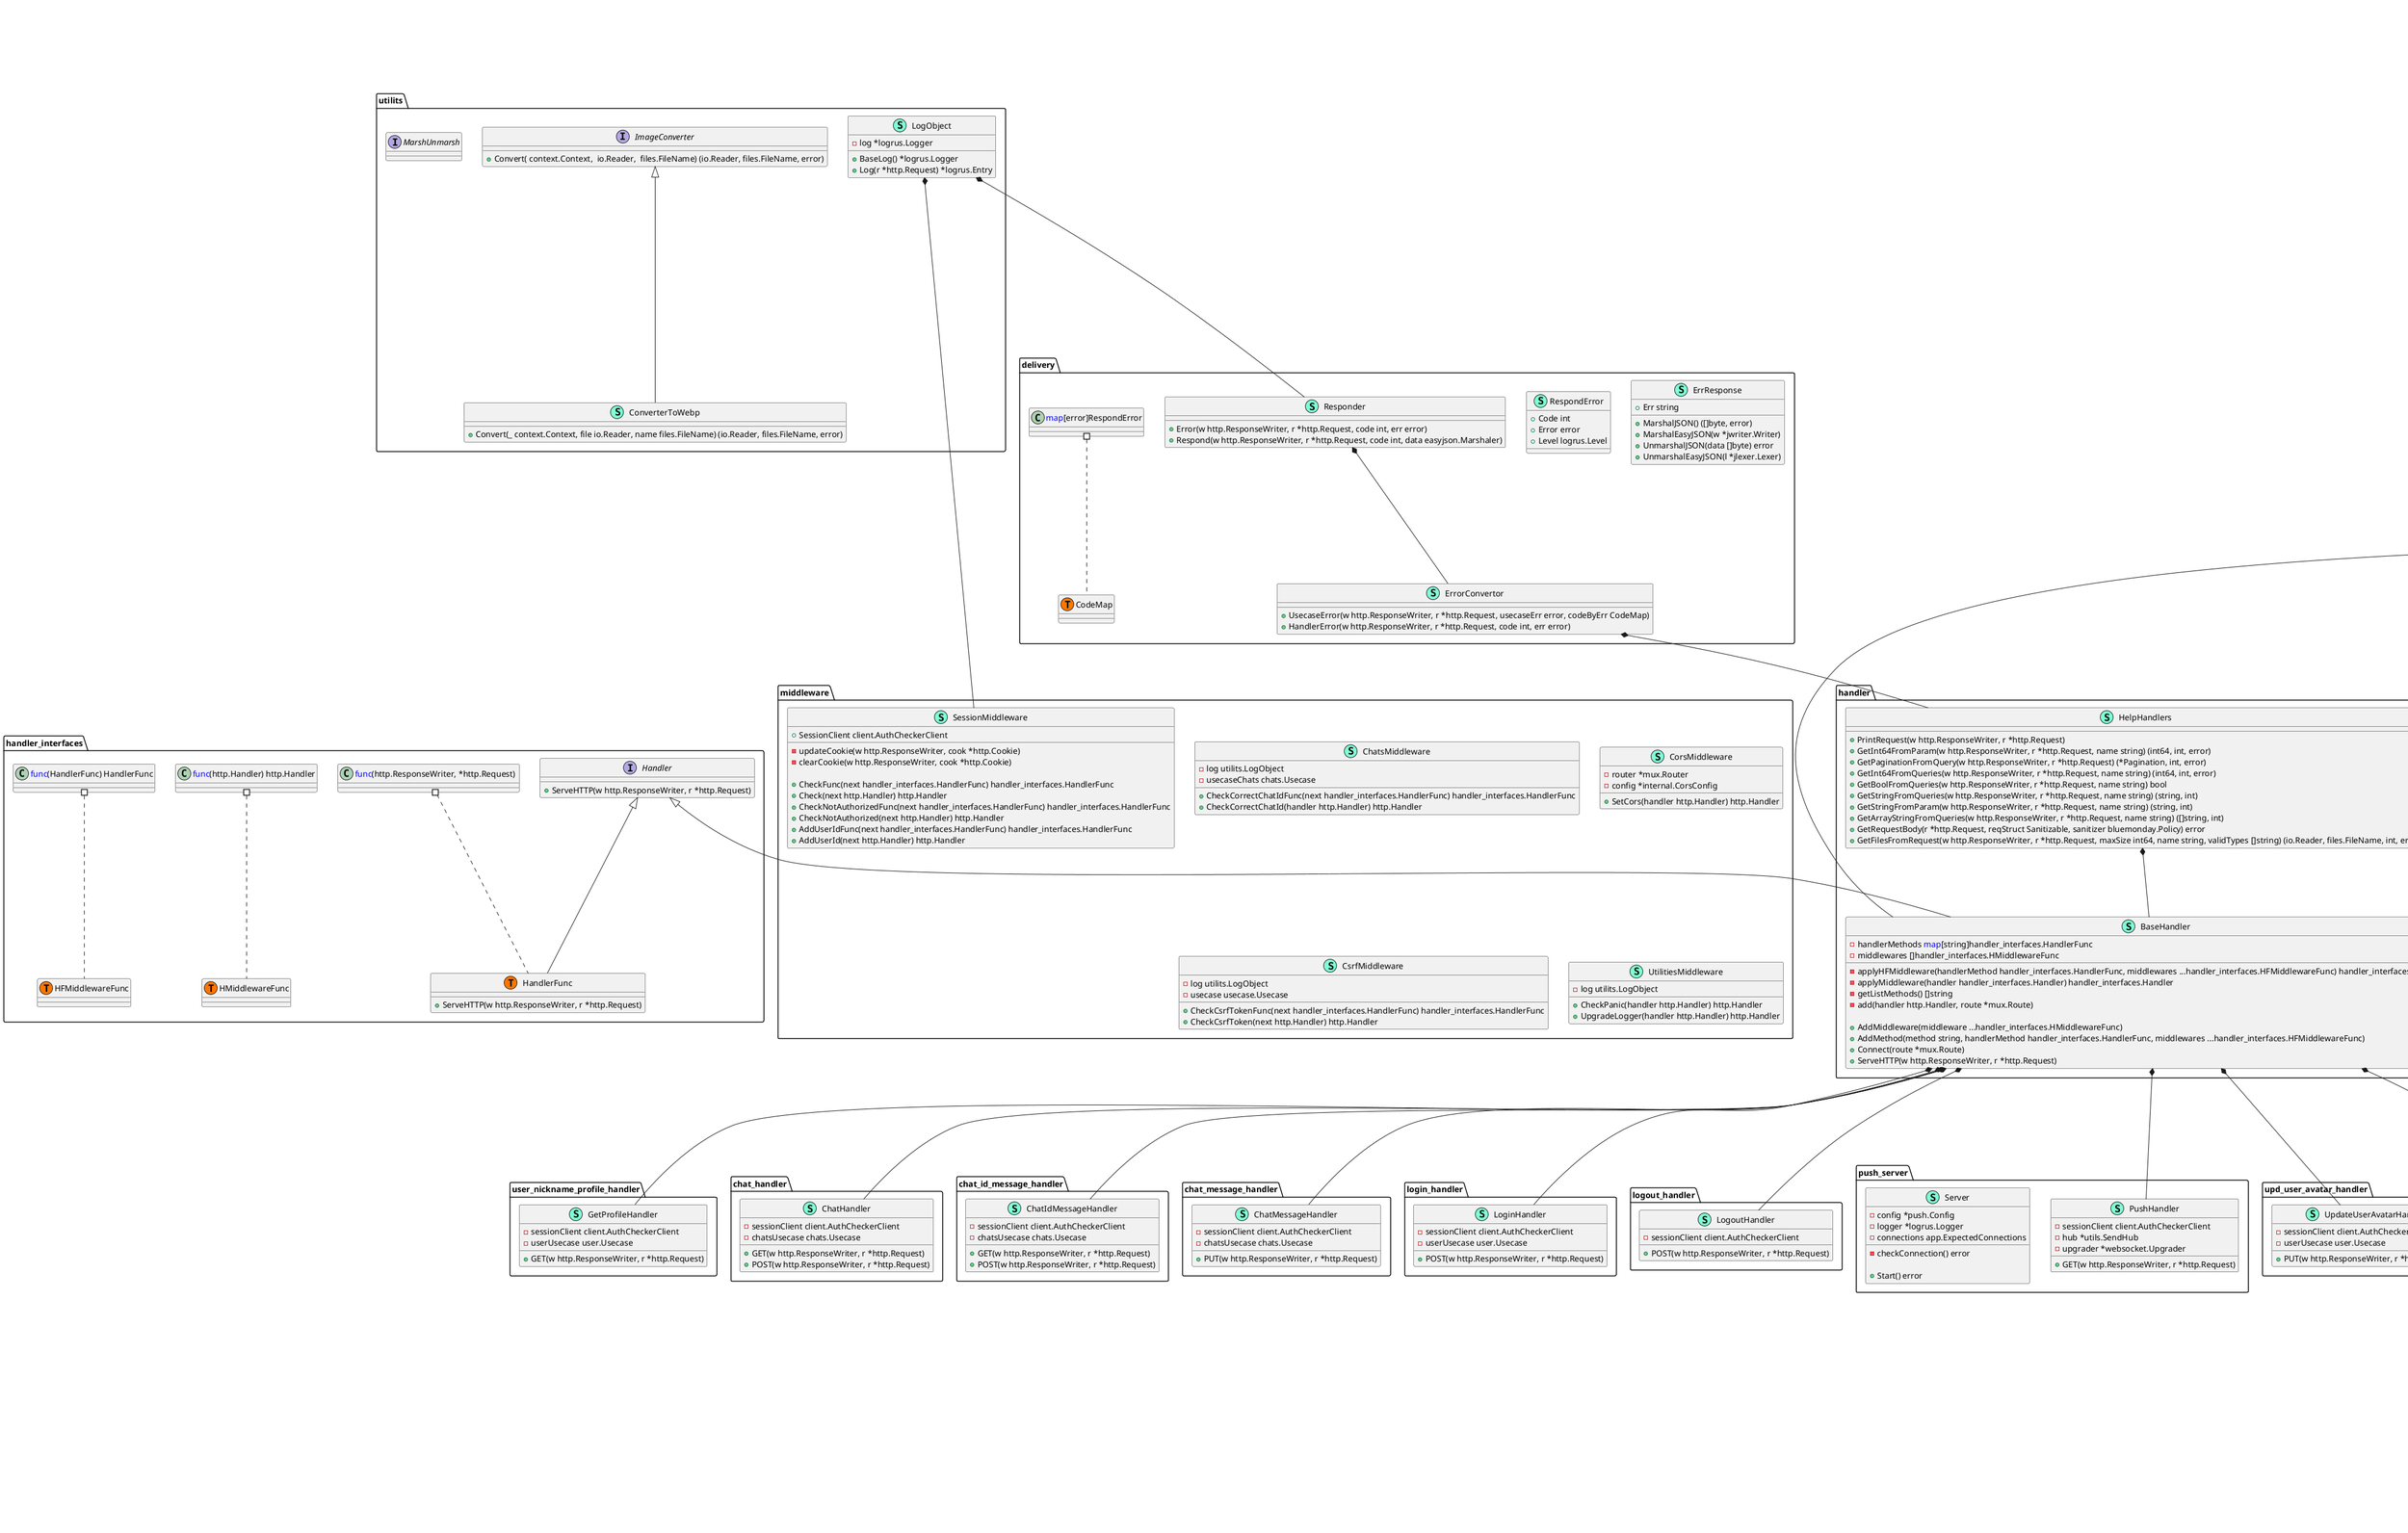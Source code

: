 @startuml
namespace app {
    class Config << (S,Aquamarine) >> {
        + MediaDir string
        + Microservices Microservice
        + ServerRepository RepositoryConnections
        + LocalRepository RepositoryConnections
        + Cors internal.CorsConfig
        + PaymentsInfo Payments

    }
    class ExpectedConnections << (S,Aquamarine) >> {
        + SessionGrpcConnection *grpc.ClientConn
        + FilesGrpcConnection *grpc.ClientConn
        + AccessRedisPool *redis.Pool
        + SqlConnection *sqlx.DB
        + PathFiles string
        + RabbitSession *rabbit.Session

    }
    class GeneralError << (S,Aquamarine) >> {
        + Err error
        + ExternalErr error

        + Error() string

    }
    interface Handler  {
        + ServeHTTP(w http.ResponseWriter, r *http.Request) 
        + Connect(router *mux.Route) 

    }
    class Microservice << (S,Aquamarine) >> {
        + SessionServerUrl string
        + FilesUrl string

    }
    class Payments << (S,Aquamarine) >> {
        + AccountNumber string

    }
    class RepositoryConnections << (S,Aquamarine) >> {
        + DataBaseUrl string
        + SessionRedisUrl string
        + AccessRedisUrl string
        + RabbitUrl string

    }
}
"internal.Config" *-- "app.Config"


namespace auth {
    interface AuthCheckerClient  {
        + Check(ctx context.Context, in *SessionID, opts ...grpc.CallOption) (*Result, error)
        + Create(ctx context.Context, in *UserID, opts ...grpc.CallOption) (*Result, error)
        + Delete(ctx context.Context, in *SessionID, opts ...grpc.CallOption) (*Nothing, error)

    }
    interface AuthCheckerServer  {
        + Check( context.Context,  *SessionID) (*Result, error)
        + Create( context.Context,  *UserID) (*Result, error)
        + Delete( context.Context,  *SessionID) (*Nothing, error)

    }
    class Nothing << (S,Aquamarine) >> {
        - state protoimpl.MessageState
        - sizeCache protoimpl.SizeCache
        - unknownFields protoimpl.UnknownFields

        + Dummy bool

        + Reset() 
        + String() string
        + ProtoMessage() 
        + ProtoReflect() protoreflect.Message
        + Descriptor() ([]byte, []int)
        + GetDummy() bool

    }
    class Result << (S,Aquamarine) >> {
        - state protoimpl.MessageState
        - sizeCache protoimpl.SizeCache
        - unknownFields protoimpl.UnknownFields

        + UserID string
        + SessionID string

        + Reset() 
        + String() string
        + ProtoMessage() 
        + ProtoReflect() protoreflect.Message
        + Descriptor() ([]byte, []int)
        + GetUserID() string
        + GetSessionID() string

    }
    class SessionID << (S,Aquamarine) >> {
        - state protoimpl.MessageState
        - sizeCache protoimpl.SizeCache
        - unknownFields protoimpl.UnknownFields

        + ID string

        + Reset() 
        + String() string
        + ProtoMessage() 
        + ProtoReflect() protoreflect.Message
        + Descriptor() ([]byte, []int)
        + GetID() string

    }
    class UnimplementedAuthCheckerServer << (S,Aquamarine) >> {
        + Check( context.Context,  *SessionID) (*Result, error)
        + Create( context.Context,  *UserID) (*Result, error)
        + Delete( context.Context,  *SessionID) (*Nothing, error)

    }
    class UserID << (S,Aquamarine) >> {
        - state protoimpl.MessageState
        - sizeCache protoimpl.SizeCache
        - unknownFields protoimpl.UnknownFields

        + ID string

        + Reset() 
        + String() string
        + ProtoMessage() 
        + ProtoReflect() protoreflect.Message
        + Descriptor() ([]byte, []int)
        + GetID() string

    }
    class authCheckerClient << (S,Aquamarine) >> {
        - cc grpc.ClientConnInterface

        + Check(ctx context.Context, in *SessionID, opts ...grpc.CallOption) (*Result, error)
        + Create(ctx context.Context, in *UserID, opts ...grpc.CallOption) (*Result, error)
        + Delete(ctx context.Context, in *SessionID, opts ...grpc.CallOption) (*Nothing, error)

    }
}

"auth.AuthCheckerServer" <|-- "auth.UnimplementedAuthCheckerServer"
"auth.AuthCheckerClient" <|-- "auth.authCheckerClient"

namespace chat_handler {
    class ChatHandler << (S,Aquamarine) >> {
        - sessionClient client.AuthCheckerClient
        - chatsUsecase chats.Usecase

        + GET(w http.ResponseWriter, r *http.Request) 
        + POST(w http.ResponseWriter, r *http.Request) 

    }
}
"handler.BaseHandler" *-- "chat_handler.ChatHandler"


namespace chat_id_message_handler {
    class ChatIdMessageHandler << (S,Aquamarine) >> {
        - sessionClient client.AuthCheckerClient
        - chatsUsecase chats.Usecase

        + GET(w http.ResponseWriter, r *http.Request) 
        + POST(w http.ResponseWriter, r *http.Request) 

    }
}
"handler.BaseHandler" *-- "chat_id_message_handler.ChatIdMessageHandler"


namespace chat_message_handler {
    class ChatMessageHandler << (S,Aquamarine) >> {
        - sessionClient client.AuthCheckerClient
        - chatsUsecase chats.Usecase

        + PUT(w http.ResponseWriter, r *http.Request) 

    }
}
"handler.BaseHandler" *-- "chat_message_handler.ChatMessageHandler"


namespace chats {
    class ChatsUsecase << (S,Aquamarine) >> {
        - repository chat.Repository
        - filesRepository files.Repository
        - imageConvector utilits.ImageConverter
        - pusher client.Pusher

        + Create(user string, with string) (*models.Chat, error)
        + CheckAllow(user string, chatId int64) error
        + GetChats(userId string) ([]models.Chat, error)
        + GetMessages(chatId int64, pag *models.Pagination) ([]models.Message, error)
        + MarkMessages(chatId int64, messageIds []int64) error
        + CreateMessage(text string, chatId int64, data io.Reader, name files.FileName, user string) (*models.Message, error)

    }
    interface Usecase  {
        + Create(user string, with string) (*models.Chat, error)
        + CheckAllow(user string, chatId int64) error
        + GetChats(userId string) ([]models.Chat, error)
        + GetMessages(chatId int64, pag *models.Pagination) ([]models.Message, error)
        + MarkMessages(chatId int64, messageIds []int64) error
        + CreateMessage(text string, chatId int64, data io.Reader, name files.FileName, user string) (*models.Message, error)

    }
}

"chats.Usecase" <|-- "chats.ChatsUsecase"

namespace client {
    interface AuthCheckerClient  {
        + Check(ctx context.Context, sessionID string) (models.Result, error)
        + Create(ctx context.Context, userID string) (models.Result, error)
        + Delete(ctx context.Context, sessionID string) error

    }
    class SessionClient << (S,Aquamarine) >> {
        - sessionClient protobuf.AuthCheckerClient

        + Check(ctx context.Context, sessionID string) (models.Result, error)
        + Create(ctx context.Context, userID string) (models.Result, error)
        + Delete(ctx context.Context, sessionID string) error

    }
}

"client.AuthCheckerClient" <|-- "client.SessionClient"

namespace csrf_models {
    class TokenSources << (S,Aquamarine) >> {
        + UserId int64
        + SessionId string
        + ExpiredTime time.Time

    }
    class csrf_models.Token << (T, #FF7700) >>  {
    }
}


namespace delivery {
    class ErrResponse << (S,Aquamarine) >> {
        + Err string

        + MarshalJSON() ([]byte, error)
        + MarshalEasyJSON(w *jwriter.Writer) 
        + UnmarshalJSON(data []byte) error
        + UnmarshalEasyJSON(l *jlexer.Lexer) 

    }
    class ErrorConvertor << (S,Aquamarine) >> {
        + UsecaseError(w http.ResponseWriter, r *http.Request, usecaseErr error, codeByErr CodeMap) 
        + HandlerError(w http.ResponseWriter, r *http.Request, code int, err error) 

    }
    class RespondError << (S,Aquamarine) >> {
        + Code int
        + Error error
        + Level logrus.Level

    }
    class Responder << (S,Aquamarine) >> {
        + Error(w http.ResponseWriter, r *http.Request, code int, err error) 
        + Respond(w http.ResponseWriter, r *http.Request, code int, data easyjson.Marshaler) 

    }
    class delivery.CodeMap << (T, #FF7700) >>  {
    }
}
"delivery.Responder" *-- "delivery.ErrorConvertor"
"utilits.LogObject" *-- "delivery.Responder"


namespace handler {
    class BaseHandler << (S,Aquamarine) >> {
        - handlerMethods <font color=blue>map</font>[string]handler_interfaces.HandlerFunc
        - middlewares []handler_interfaces.HMiddlewareFunc

        - applyHFMiddleware(handlerMethod handler_interfaces.HandlerFunc, middlewares ...handler_interfaces.HFMiddlewareFunc) handler_interfaces.HandlerFunc
        - applyMiddleware(handler handler_interfaces.Handler) handler_interfaces.Handler
        - getListMethods() []string
        - add(handler http.Handler, route *mux.Route) 

        + AddMiddleware(middleware ...handler_interfaces.HMiddlewareFunc) 
        + AddMethod(method string, handlerMethod handler_interfaces.HandlerFunc, middlewares ...handler_interfaces.HFMiddlewareFunc) 
        + Connect(route *mux.Route) 
        + ServeHTTP(w http.ResponseWriter, r *http.Request) 

    }
    class HelpHandlers << (S,Aquamarine) >> {
        + PrintRequest(w http.ResponseWriter, r *http.Request) 
        + GetInt64FromParam(w http.ResponseWriter, r *http.Request, name string) (int64, int, error)
        + GetPaginationFromQuery(w http.ResponseWriter, r *http.Request) (*Pagination, int, error)
        + GetInt64FromQueries(w http.ResponseWriter, r *http.Request, name string) (int64, int, error)
        + GetBoolFromQueries(w http.ResponseWriter, r *http.Request, name string) bool
        + GetStringFromQueries(w http.ResponseWriter, r *http.Request, name string) (string, int)
        + GetStringFromParam(w http.ResponseWriter, r *http.Request, name string) (string, int)
        + GetArrayStringFromQueries(w http.ResponseWriter, r *http.Request, name string) ([]string, int)
        + GetRequestBody(r *http.Request, reqStruct Sanitizable, sanitizer bluemonday.Policy) error
        + GetFilesFromRequest(w http.ResponseWriter, r *http.Request, maxSize int64, name string, validTypes []string) (io.Reader, files.FileName, int, error)

    }
    class Pagination << (S,Aquamarine) >> {
        + Limit int64
        + Desc bool
        + Since string

    }
    interface Sanitizable  {
        + Sanitize(sanitizer bluemonday.Policy) 

    }
}
"handler.HelpHandlers" *-- "handler.BaseHandler"
"delivery.ErrorConvertor" *-- "handler.HelpHandlers"

"app.Handler" <|-- "handler.BaseHandler"
"handler_interfaces.Handler" <|-- "handler.BaseHandler"

namespace handler_factory {
    class HandlerFactory << (S,Aquamarine) >> {
        - usecaseFactory UsecaseFactory
        - sessionClientConn *grpc.ClientConn
        - logger *logrus.Logger
        - urlHandler *<font color=blue>map</font>[string]app.Handler

        - initAllHandlers() <font color=blue>map</font>[int]app.Handler

        + GetHandleUrls() *<font color=blue>map</font>[string]app.Handler

    }
    interface UsecaseFactory  {
        + GetUserUsecase() user.Usecase

    }
}

"server.HandlerFactory" <|-- "handler_factory.HandlerFactory"

namespace handler_interfaces {
    interface Handler  {
        + ServeHTTP(w http.ResponseWriter, r *http.Request) 

    }
    class HandlerFunc << (S,Aquamarine) >> {
        + ServeHTTP(w http.ResponseWriter, r *http.Request) 

    }
    class handler_interfaces.HFMiddlewareFunc << (T, #FF7700) >>  {
    }
    class handler_interfaces.HMiddlewareFunc << (T, #FF7700) >>  {
    }
    class handler_interfaces.HandlerFunc << (T, #FF7700) >>  {
    }
    class "<font color=blue>func</font>(http.Handler) http.Handler" as fontcolorbluefuncfonthttpHandlerhttpHandler {
        'This class was created so that we can correctly have an alias pointing to this name. Since it contains dots that can break namespaces
    }
    class "<font color=blue>func</font>(http.ResponseWriter, *http.Request) " as fontcolorbluefuncfonthttpResponseWriterhttpRequest {
        'This class was created so that we can correctly have an alias pointing to this name. Since it contains dots that can break namespaces
    }
}

"handler_interfaces.Handler" <|-- "handler_interfaces.HandlerFunc"

namespace http_models {
    class Color << (S,Aquamarine) >> {
        + R uint8
        + G uint8
        + B uint8
        + A uint8

    }
    class ErrResponse << (S,Aquamarine) >> {
        + Err string

        + MarshalJSON() ([]byte, error)
        + MarshalEasyJSON(w *jwriter.Writer) 
        + UnmarshalJSON(data []byte) error
        + UnmarshalEasyJSON(l *jlexer.Lexer) 

    }
    class IdResponse << (S,Aquamarine) >> {
        + ID int64

        + MarshalJSON() ([]byte, error)
        + MarshalEasyJSON(w *jwriter.Writer) 
        + UnmarshalJSON(data []byte) error
        + UnmarshalEasyJSON(l *jlexer.Lexer) 

    }
    class OkResponse << (S,Aquamarine) >> {
        + Ok string

        + MarshalJSON() ([]byte, error)
        + MarshalEasyJSON(w *jwriter.Writer) 
        + UnmarshalJSON(data []byte) error
        + UnmarshalEasyJSON(l *jlexer.Lexer) 

    }
    class ProfileResponse << (S,Aquamarine) >> {
        + Nickname string
        + Fullname string
        + Avatar string
        + About string
        + Age int64
        + Country string
        + Languages []string

        + MarshalJSON() ([]byte, error)
        + MarshalEasyJSON(w *jwriter.Writer) 
        + UnmarshalJSON(data []byte) error
        + UnmarshalEasyJSON(l *jlexer.Lexer) 

    }
    class RequestAwards << (S,Aquamarine) >> {
        + Name string
        + Description string
        + Price int64
        + Color Color

        + Sanitize(sanitizer bluemonday.Policy) 

    }
    class RequestChangeNickname << (S,Aquamarine) >> {
        + OldNickname string
        + NewNickname string

        + Validate() error
        + MarshalJSON() ([]byte, error)
        + MarshalEasyJSON(w *jwriter.Writer) 
        + UnmarshalJSON(data []byte) error
        + UnmarshalEasyJSON(l *jlexer.Lexer) 
        + Sanitize(sanitizer bluemonday.Policy) 

    }
    class RequestChangePassword << (S,Aquamarine) >> {
        + OldPassword string
        + NewPassword string

        + MarshalJSON() ([]byte, error)
        + MarshalEasyJSON(w *jwriter.Writer) 
        + UnmarshalJSON(data []byte) error
        + UnmarshalEasyJSON(l *jlexer.Lexer) 
        + Sanitize(sanitizer bluemonday.Policy) 

    }
    class RequestComment << (S,Aquamarine) >> {
        + Body string
        + AsCreator bool

        + MarshalJSON() ([]byte, error)
        + MarshalEasyJSON(w *jwriter.Writer) 
        + UnmarshalJSON(data []byte) error
        + UnmarshalEasyJSON(l *jlexer.Lexer) 
        + Sanitize(sanitizer bluemonday.Policy) 

    }
    class RequestCreator << (S,Aquamarine) >> {
        + Category string
        + Description string

        + MarshalJSON() ([]byte, error)
        + MarshalEasyJSON(w *jwriter.Writer) 
        + UnmarshalJSON(data []byte) error
        + UnmarshalEasyJSON(l *jlexer.Lexer) 
        + Sanitize(sanitizer bluemonday.Policy) 

    }
    class RequestLogin << (S,Aquamarine) >> {
        + Login string
        + Password string

        + MarshalJSON() ([]byte, error)
        + MarshalEasyJSON(w *jwriter.Writer) 
        + UnmarshalJSON(data []byte) error
        + UnmarshalEasyJSON(l *jlexer.Lexer) 
        + Sanitize(sanitizer bluemonday.Policy) 

    }
    class RequestPosts << (S,Aquamarine) >> {
        + Title string
        + AwardsId int64
        + Description string
        + IsDraft bool

        + MarshalJSON() ([]byte, error)
        + MarshalEasyJSON(w *jwriter.Writer) 
        + UnmarshalJSON(data []byte) error
        + UnmarshalEasyJSON(l *jlexer.Lexer) 
        + Sanitize(sanitizer bluemonday.Policy) 

    }
    class RequestRegistration << (S,Aquamarine) >> {
        + Nickname string
        + Fullname string
        + About string
        + Age int64
        + Country string
        + Languages []string
        + Password string

        + ToUser() *models.User
        + MarshalJSON() ([]byte, error)
        + MarshalEasyJSON(w *jwriter.Writer) 
        + UnmarshalJSON(data []byte) error
        + UnmarshalEasyJSON(l *jlexer.Lexer) 
        + Sanitize(sanitizer bluemonday.Policy) 

    }
    class RequestText << (S,Aquamarine) >> {
        + Text string

        + MarshalJSON() ([]byte, error)
        + MarshalEasyJSON(w *jwriter.Writer) 
        + UnmarshalJSON(data []byte) error
        + UnmarshalEasyJSON(l *jlexer.Lexer) 
        + Sanitize(sanitizer bluemonday.Policy) 

    }
    class RequestUserUpdate << (S,Aquamarine) >> {
        + Fullname string
        + About string
        + Age int64
        + Country string
        + Languages []string

        + ToUser() *models.User
        + MarshalJSON() ([]byte, error)
        + MarshalEasyJSON(w *jwriter.Writer) 
        + UnmarshalJSON(data []byte) error
        + UnmarshalEasyJSON(l *jlexer.Lexer) 
        + Sanitize(sanitizer bluemonday.Policy) 

    }
    class ResponseChat << (S,Aquamarine) >> {
        + ID int64
        + Companion string
        + CompanionAvatar string
        + LastMessage ResponseMessage

        + MarshalJSON() ([]byte, error)
        + MarshalEasyJSON(w *jwriter.Writer) 
        + UnmarshalJSON(data []byte) error
        + UnmarshalEasyJSON(l *jlexer.Lexer) 

    }
    class ResponseChats << (S,Aquamarine) >> {
        + MarshalJSON() ([]byte, error)
        + MarshalEasyJSON(w *jwriter.Writer) 
        + UnmarshalJSON(data []byte) error
        + UnmarshalEasyJSON(l *jlexer.Lexer) 

    }
    class ResponseInfo << (S,Aquamarine) >> {
        + MarshalJSON() ([]byte, error)
        + MarshalEasyJSON(w *jwriter.Writer) 
        + UnmarshalJSON(data []byte) error
        + UnmarshalEasyJSON(l *jlexer.Lexer) 

    }
    class ResponseMessage << (S,Aquamarine) >> {
        + ID int64
        + Text string
        + Picture string
        + Created time.Time
        + Author string
        + IsViewed bool

        + MarshalJSON() ([]byte, error)
        + MarshalEasyJSON(w *jwriter.Writer) 
        + UnmarshalJSON(data []byte) error
        + UnmarshalEasyJSON(l *jlexer.Lexer) 

    }
    class ResponseMessages << (S,Aquamarine) >> {
        + MarshalJSON() ([]byte, error)
        + MarshalEasyJSON(w *jwriter.Writer) 
        + UnmarshalJSON(data []byte) error
        + UnmarshalEasyJSON(l *jlexer.Lexer) 

    }
    class SubscribeRequest << (S,Aquamarine) >> {
        + Token string

        + Validate() error
        + MarshalJSON() ([]byte, error)
        + MarshalEasyJSON(w *jwriter.Writer) 
        + UnmarshalJSON(data []byte) error
        + UnmarshalEasyJSON(l *jlexer.Lexer) 
        + Sanitize(sanitizer bluemonday.Policy) 

    }
    class TokenResponse << (S,Aquamarine) >> {
        + Token csrf_models.Token

        + MarshalJSON() ([]byte, error)
        + MarshalEasyJSON(w *jwriter.Writer) 
        + UnmarshalJSON(data []byte) error
        + UnmarshalEasyJSON(l *jlexer.Lexer) 

    }
    class http_models.ResponseChats << (T, #FF7700) >>  {
    }
    class http_models.ResponseMessages << (T, #FF7700) >>  {
    }
}
"models.Info" *-- "http_models.ResponseInfo"

"handler.Sanitizable" <|-- "http_models.RequestAwards"
"handler.Sanitizable" <|-- "http_models.RequestChangeNickname"
"handler.Sanitizable" <|-- "http_models.RequestChangePassword"
"handler.Sanitizable" <|-- "http_models.RequestComment"
"handler.Sanitizable" <|-- "http_models.RequestCreator"
"handler.Sanitizable" <|-- "http_models.RequestLogin"
"handler.Sanitizable" <|-- "http_models.RequestPosts"
"handler.Sanitizable" <|-- "http_models.RequestRegistration"
"handler.Sanitizable" <|-- "http_models.RequestText"
"handler.Sanitizable" <|-- "http_models.RequestUserUpdate"
"handler.Sanitizable" <|-- "http_models.SubscribeRequest"

namespace info_handler {
    class InfoHandler << (S,Aquamarine) >> {
        - infoUsecase info.Usecase

        + GET(w http.ResponseWriter, r *http.Request) 

    }
}
"base_handler.BaseHandler" *-- "info_handler.InfoHandler"


namespace internal {
    class Config << (S,Aquamarine) >> {
        + LogLevel string
        + LogAddr string
        + Domen string
        + IsHTTPSServer bool
        + BindHttpsAddr string
        + BindHttpAddr string

    }
    class CorsConfig << (S,Aquamarine) >> {
        + Urls []string
        + Headers []string
        + Methods []string

    }
}


namespace login_handler {
    class LoginHandler << (S,Aquamarine) >> {
        - sessionClient client.AuthCheckerClient
        - userUsecase user.Usecase

        + POST(w http.ResponseWriter, r *http.Request) 

    }
}
"handler.BaseHandler" *-- "login_handler.LoginHandler"


namespace logout_handler {
    class LogoutHandler << (S,Aquamarine) >> {
        - sessionClient client.AuthCheckerClient

        + POST(w http.ResponseWriter, r *http.Request) 

    }
}
"handler.BaseHandler" *-- "logout_handler.LogoutHandler"


namespace middleware {
    class ChatsMiddleware << (S,Aquamarine) >> {
        - log utilits.LogObject
        - usecaseChats chats.Usecase

        + CheckCorrectChatIdFunc(next handler_interfaces.HandlerFunc) handler_interfaces.HandlerFunc
        + CheckCorrectChatId(handler http.Handler) http.Handler

    }
    class CorsMiddleware << (S,Aquamarine) >> {
        - router *mux.Router
        - config *internal.CorsConfig

        + SetCors(handler http.Handler) http.Handler

    }
    class CsrfMiddleware << (S,Aquamarine) >> {
        - log utilits.LogObject
        - usecase usecase.Usecase

        + CheckCsrfTokenFunc(next handler_interfaces.HandlerFunc) handler_interfaces.HandlerFunc
        + CheckCsrfToken(next http.Handler) http.Handler

    }
    class SessionMiddleware << (S,Aquamarine) >> {
        + SessionClient client.AuthCheckerClient

        - updateCookie(w http.ResponseWriter, cook *http.Cookie) 
        - clearCookie(w http.ResponseWriter, cook *http.Cookie) 

        + CheckFunc(next handler_interfaces.HandlerFunc) handler_interfaces.HandlerFunc
        + Check(next http.Handler) http.Handler
        + CheckNotAuthorizedFunc(next handler_interfaces.HandlerFunc) handler_interfaces.HandlerFunc
        + CheckNotAuthorized(next http.Handler) http.Handler
        + AddUserIdFunc(next handler_interfaces.HandlerFunc) handler_interfaces.HandlerFunc
        + AddUserId(next http.Handler) http.Handler

    }
    class UtilitiesMiddleware << (S,Aquamarine) >> {
        - log utilits.LogObject

        + CheckPanic(handler http.Handler) http.Handler
        + UpgradeLogger(handler http.Handler) http.Handler

    }
}
"utilits.LogObject" *-- "middleware.SessionMiddleware"


namespace mock_usecase {
    class StatisticsUsecase << (S,Aquamarine) >> {
        - ctrl *gomock.Controller
        - recorder *StatisticsUsecaseMockRecorder

        + EXPECT() *StatisticsUsecaseMockRecorder
        + GetCountCreatorPosts(arg0 int64) (int64, error)
        + GetCountCreatorSubscribers(arg0 int64) (int64, error)
        + GetCountCreatorViews(arg0 int64, arg1 int64) (int64, error)
        + GetTotalIncome(arg0 int64, arg1 int64) (float64, error)

    }
    class StatisticsUsecaseMockRecorder << (S,Aquamarine) >> {
        - mock *StatisticsUsecase

        + GetCountCreatorPosts(arg0 <font color=blue>interface</font>{}) *gomock.Call
        + GetCountCreatorSubscribers(arg0 <font color=blue>interface</font>{}) *gomock.Call
        + GetCountCreatorViews(arg0 <font color=blue>interface</font>{}, arg1 <font color=blue>interface</font>{}) *gomock.Call
        + GetTotalIncome(arg0 <font color=blue>interface</font>{}, arg1 <font color=blue>interface</font>{}) *gomock.Call

    }
}

"statistics.Usecase" <|-- "mock_usecase.StatisticsUsecase"

namespace models {
    class Chat << (S,Aquamarine) >> {
        + ID int64
        + Companion string
        + CompanionAvatar string
        + LastMessage Message

        + String() string

    }
    class Info << (S,Aquamarine) >> {
        + Category []string
        + TypePostData []string

    }
    class Log << (S,Aquamarine) >> {
        + Level string
        + Method string
        + Msg string
        + Adr string
        + Url url.URL
        + Time time.Time
        + WorkTime int64
        + ReqID string

        + MarshalJSON() ([]byte, error)
        + MarshalEasyJSON(w *jwriter.Writer) 
        + UnmarshalJSON(data []byte) error
        + UnmarshalEasyJSON(l *jlexer.Lexer) 

    }
    class Message << (S,Aquamarine) >> {
        + ID int64
        + Text string
        + Picture string
        + Created time.Time
        + Author string
        + IsViewed bool

        + String() string
        + Validate() error

    }
    class Pagination << (S,Aquamarine) >> {
        + Limit int64
        + Offset int64

    }
    class Result << (S,Aquamarine) >> {
        + UserID string
        + UniqID string

    }
    class Session << (S,Aquamarine) >> {
        + UserID string
        + UniqID string
        + Expiration int

        + String() string

    }
    class User << (S,Aquamarine) >> {
        + Nickname string
        + Password string
        + Fullname string
        + About string
        + EncryptedPassword string
        + Avatar string
        + Age int64
        + Country string
        + Languages []string

        - encryptString(s string) (string, error)

        + String() string
        + ValidateUpdate() error
        + Validate() error
        + MakeEmptyPassword() 
        + Encrypt() error
        + ComparePassword(password string) bool

    }
}


namespace models_utilits {
    class MapOfUnmarshalError << (S,Aquamarine) >> {
        + MarshalJSON() ([]byte, error)
        + MarshalEasyJSON(w *jwriter.Writer) 
        + UnmarshalJSON(data []byte) error
        + UnmarshalEasyJSON(l *jlexer.Lexer) 

    }
    class models_utilits.ExtractorErrorByName << (T, #FF7700) >>  {
    }
    class models_utilits.MapOfUnmarshalError << (T, #FF7700) >>  {
    }
    class models_utilits.MapOfValidateError << (T, #FF7700) >>  {
    }
}


namespace push {
    class Config << (S,Aquamarine) >> {
        + RabbitUrl string
        + FilesUrl string
        + Cors internal.CorsConfig
        + SessionUrl string
        + SqlUrl string

    }
    class GlideInfo << (S,Aquamarine) >> {
        + Companion string
        + GlideId int64

        + MarshalJSON() ([]byte, error)
        + MarshalEasyJSON(w *jwriter.Writer) 
        + UnmarshalJSON(data []byte) error
        + UnmarshalEasyJSON(l *jlexer.Lexer) 

    }
    class MessageInfo << (S,Aquamarine) >> {
        + Companion string
        + MessageId int64

        + MarshalJSON() ([]byte, error)
        + MarshalEasyJSON(w *jwriter.Writer) 
        + UnmarshalJSON(data []byte) error
        + UnmarshalEasyJSON(l *jlexer.Lexer) 

    }
}
"internal.Config" *-- "push.Config"


namespace push_client {
    class PushSender << (S,Aquamarine) >> {
        - session *rabbit.Session

        + NewMessage(messageId int64, companion string) error
        + NewGlideMessage(companion int64, glideId int64) error
        + NewPost(creatorId int64, postId int64, postTitle string) error
        + NewComment(commentId int64, authorId int64, postId int64) error
        + NewSubscriber(subscriberId int64, awardsId int64, creatorId int64) error

    }
    interface Pusher  {
        + NewMessage(messageId int64, companion string) error
        + NewGlideMessage(companion int64, glideId int64) error

    }
}

"push_client.Pusher" <|-- "push_client.PushSender"

namespace push_models {
    class GlidePush << (S,Aquamarine) >> {
        + Id int64
        + Title string
        + Message string
        + Country string
        + Author string
        + AuthorAvatar string

        + MarshalJSON() ([]byte, error)
        + MarshalEasyJSON(w *jwriter.Writer) 
        + UnmarshalJSON(data []byte) error
        + UnmarshalEasyJSON(l *jlexer.Lexer) 

    }
    class MessagePush << (S,Aquamarine) >> {
        + ChatId int64
        + Companion string
        + CompanionAvatar string
        + MessageId int64
        + Text string

        + MarshalJSON() ([]byte, error)
        + MarshalEasyJSON(w *jwriter.Writer) 
        + UnmarshalJSON(data []byte) error
        + UnmarshalEasyJSON(l *jlexer.Lexer) 

    }
}


namespace push_server {
    class PushHandler << (S,Aquamarine) >> {
        - sessionClient client.AuthCheckerClient
        - hub *utils.SendHub
        - upgrader *websocket.Upgrader

        + GET(w http.ResponseWriter, r *http.Request) 

    }
    class Server << (S,Aquamarine) >> {
        - config *push.Config
        - logger *logrus.Logger
        - connections app.ExpectedConnections

        - checkConnection() error

        + Start() error

    }
}
"handler.BaseHandler" *-- "push_server.PushHandler"


namespace rabbit {
    class Session << (S,Aquamarine) >> {
        - name string
        - typeEchange string
        - logger *logrus.Entry
        - connection *amqp.Connection
        - channel *amqp.Channel
        - done <font color=blue>chan</font> bool
        - notifyConnClose <font color=blue>chan</font> *amqp.Error
        - notifyChanClose <font color=blue>chan</font> *amqp.Error
        - isReady bool

        - handleReconnect(addr string) 
        - connect(addr string) (*amqp.Connection, error)
        - init(conn *amqp.Connection) error
        - changeConnection(connection *amqp.Connection) 
        - changeChannel(channel *amqp.Channel) 

        + CheckConnection() bool
        + GetName() string
        + GetChannel() *amqp.Channel
        + Close() error

    }
}


namespace repository {
    class PushRepository << (S,Aquamarine) >> {
        - store *sqlx.DB

        + GetUserAvatar(username string) (string, error)
        + GetMessageInfo(messageId int64) (string, string, int64, error)
        + GetGlideInfo(glideId int64) (string, string, string, string, error)

    }
    class RedisRepository << (S,Aquamarine) >> {
        - redisPool *redis.Pool
        - log *logrus.Logger

        + Set(session *models.Session) error
        + GetUserId(uniqID string, updExpiration int) (string, error)
        + Del(session *models.Session) error

    }
    interface Repository  {
        + GetUserAvatar(username string) (string, error)
        + GetMessageInfo(messageId int64) (string, string, int64, error)
        + GetGlideInfo(glideId int64) (string, string, string, string, error)

    }
}

"repository.Repository" <|-- "repository.PushRepository"
"sessions.SessionRepository" <|-- "repository.RedisRepository"

namespace repository_chat {
    interface Repository  {
        + Create(user string, with string) (*models.Chat, error)
        + CheckChat(chatId int64) error
        + CheckAllow(user string, chatId int64) error
        + GetChats(userId string) ([]models.Chat, error)
        + GetMessages(chatId int64, pag *models.Pagination) ([]models.Message, error)
        + MarkMessages(chatId int64, messageIds []int64) error
        + CreateMessage(text string, chatId int64, image string, user string) (*models.Message, error)

    }
}


namespace repository_factory {
    class RepositoryFactory << (S,Aquamarine) >> {
        - expectedConnections app.ExpectedConnections
        - logger *logrus.Logger
        - userRepository user.Repository
        - fileRepository files.Repository

        + GetUserRepository() user.Repository
        + GetFileRepository() files.Repository

    }
}

"usecase_factory.RepositoryFactory" <|-- "repository_factory.RepositoryFactory"

namespace repository_files {
    interface Repository  {
        + SaveFile(file io.Reader, name FileName, typeF TypeFiles) (string, error)
        + LoadFile(path string) (io.Reader, error)

    }
    class repository_files.FileName << (T, #FF7700) >>  {
    }
    class repository_files.TypeFiles << (T, #FF7700) >>  {
    }
}


namespace repository_info {
    interface Repository  {
        + Get() (*models.Info, error)

    }
}


namespace repository_jwt {
    class JwtRepository << (S,Aquamarine) >> {
        + Secret []byte

        - parseClaims(token *jwt.Token) (<font color=blue>interface</font>{}, error)

        + Check(sources csrf_models.TokenSources, tokenString csrf_models.Token) error
        + Create(sources csrf_models.TokenSources) (csrf_models.Token, error)

    }
    interface Repository  {
        + Check(sources csrf_models.TokenSources, tokenString csrf_models.Token) error
        + Create(sources csrf_models.TokenSources) (csrf_models.Token, error)

    }
    class jwtCsrfClaims << (S,Aquamarine) >> {
        + UserId int64
        + SessionId string

    }
}
"jwt.StandardClaims" *-- "repository_jwt.jwtCsrfClaims"

"repository_jwt.Repository" <|-- "repository_jwt.JwtRepository"
"repository_token.Repository" <|-- "repository_jwt.JwtRepository"

namespace repository_os {
    class FileRepository << (S,Aquamarine) >> {
        - staticDir string

        + SaveFile(file io.Reader, name files.FileName, typeF files.TypeFiles) (string, error)
        + LoadFile(path string) (io.Reader, error)

    }
}


namespace repository_postgresql {
    class ChatRepository << (S,Aquamarine) >> {
        - store *sqlx.DB

        + Create(user string, with string) (*models.Chat, error)
        + CheckAllow(user string, chatId int64) error
        + CheckChat(chatId int64) error
        + GetChats(userId string) ([]models.Chat, error)
        + GetMessages(chatId int64, pag *models.Pagination) ([]models.Message, error)
        + MarkMessages(chatId int64, messageIds []int64) error
        + CreateMessage(text string, chatId int64, image string, user string) (*models.Message, error)

    }
    class InfoRepository << (S,Aquamarine) >> {
        - store *sqlx.DB

        + Get() (*models.Info, error)

    }
    class UserRepository << (S,Aquamarine) >> {
        - store *sqlx.DB

        + Create(u *models.User) (*models.User, error)
        + FindByNickname(nickname string) (*models.User, error)
        + UpdatePassword(id int64, newEncryptedPassword string) error
        + UpdateAvatar(nickname string, newAvatar string) error
        + Update(u *models.User) (*models.User, error)
        + UpdateNickname(oldNickname string, newNickname string) error

    }
}

"repository_chat.Repository" <|-- "repository_postgresql.ChatRepository"
"repository_info.Repository" <|-- "repository_postgresql.InfoRepository"
"repository_user.Repository" <|-- "repository_postgresql.UserRepository"

namespace repository_token {
    interface Repository  {
        + Check(sources csrf_models.TokenSources, tokenString csrf_models.Token) error
        + Create(sources csrf_models.TokenSources) (csrf_models.Token, error)

    }
}


namespace repository_user {
    interface Repository  {
        + Create( *models.User) (*models.User, error)
        + FindByNickname(nickname string) (*models.User, error)
        + Update( *models.User) (*models.User, error)
        + UpdateAvatar(id string, newAvatar string) error

    }
}


namespace server {
    interface AuthCheckerServer  {
        + Check( context.Context,  *protobuf.SessionID) (*protobuf.Result, error)
        + Create( context.Context,  *protobuf.UserID) (*protobuf.Result, error)
        + Delete( context.Context,  *protobuf.SessionID) (*protobuf.Nothing, error)

    }
    class AuthServer << (S,Aquamarine) >> {
        - grpcServer *grpc.Server
        - sessionManager sessions.SessionsManager
        - logger *logrus.Logger

        + StartGRPCServer(listenUrl string) error
        + Check(ctx context.Context, sessionID *protobuf.SessionID) (*protobuf.Result, error)
        + Create(ctx context.Context, userID *protobuf.UserID) (*protobuf.Result, error)
        + Delete(ctx context.Context, sessionID *protobuf.SessionID) (*protobuf.Nothing, error)

    }
    interface HandlerFactory  {
        + GetHandleUrls() *<font color=blue>map</font>[string]app.Handler

    }
    class Server << (S,Aquamarine) >> {
        - config *app.Config
        - logger *logrus.Logger
        - connections app.ExpectedConnections

        - checkConnection() error

        + Start(config *app.Config) error

    }
}

"server.AuthCheckerServer" <|-- "server.AuthServer"

namespace sessions {
    interface SessionRepository  {
        + Set(session *models.Session) error
        + GetUserId(key string, updExpiration int) (string, error)
        + Del(session *models.Session) error

    }
    interface SessionsManager  {
        + Check(uniqID string) (models.Result, error)
        + Create(userID string) (models.Result, error)
        + Delete(uniqID string) error

    }
}


namespace sessions_manager {
    class SessionManager << (S,Aquamarine) >> {
        - sessionRepository sessions.SessionRepository

        + Create(nickname string) (models.Result, error)
        + Delete(uniqID string) error
        + Check(uniqID string) (models.Result, error)

    }
}

"sessions.SessionsManager" <|-- "sessions_manager.SessionManager"

namespace statistics {
    class StatisticsUsecase << (S,Aquamarine) >> {
        - repository statistics.Repository

        + GetCountCreatorPosts(creatorID int64) (int64, error)
        + GetCountCreatorSubscribers(creatorID int64) (int64, error)
        + GetCountCreatorViews(creatorID int64, days int64) (int64, error)
        + GetTotalIncome(creatorID int64, days int64) (float64, error)

    }
    interface Usecase  {
        + GetCountCreatorPosts(creatorID int64) (int64, error)
        + GetCountCreatorSubscribers(creatorID int64) (int64, error)
        + GetCountCreatorViews(creatorID int64, days int64) (int64, error)
        + GetTotalIncome(creatorID int64, days int64) (float64, error)

    }
}

"statistics.Usecase" <|-- "statistics.StatisticsUsecase"

namespace upd_user_avatar_handler {
    class UpdateUserAvatarHandler << (S,Aquamarine) >> {
        - sessionClient client.AuthCheckerClient
        - userUsecase user.Usecase

        + PUT(w http.ResponseWriter, r *http.Request) 

    }
}
"handler.BaseHandler" *-- "upd_user_avatar_handler.UpdateUserAvatarHandler"


namespace usecase {
    class PushUsecase << (S,Aquamarine) >> {
        - repository postgresql.Repository

        + PrepareMessagePush(info *push.MessageInfo) ([]string, *push.MessagePush, error)
        + PrepareGlidePush(info *push.GlideInfo) ([]string, *push.GlidePush, error)

    }
    class SuiteUsecase << (S,Aquamarine) >> {
        + Mock *gomock.Controller
        + MockCreatorRepository *mocks.CreatorRepository
        + MockUserRepository *mocks.UserRepository
        + MockSubscribersRepository *mocks.SubscribersRepository
        + MockAwardsRepository *mocks.AwardsRepository
        + MockPostsRepository *mocks.PostsRepository
        + MockLikesRepository *mocks.LikesRepository
        + MockAccessRepository *mocks.AccessRepository
        + MockInfoRepository *mocks.InfoRepository
        + MockAttachesRepository *mocks.AttachesRepository
        + MockFileClient *mocks.MockFileServiceClient
        + MockConvector *mocks.MockImageConverter
        + MockSubscriberRepository *mocks.SubscribersRepository
        + Logger *logrus.Logger
        + Tb TestTable

        + SetupSuite() 
        + TearDownSuite() 

    }
    class TestTable << (S,Aquamarine) >> {
        + Name string
        + Data <font color=blue>interface</font>{}
        + ExpectedMockTimes int
        + ExpectedError error

    }
    interface Usecase  {
        + PrepareMessagePush(info *push.MessageInfo) ([]string, *push.MessagePush, error)
        + PrepareGlidePush(info *push.GlideInfo) ([]string, *push.GlidePush, error)

    }
}
"suite.Suite" *-- "usecase.SuiteUsecase"

"usecase.Usecase" <|-- "usecase.PushUsecase"

namespace usecase_csrf {
    class CsrfUsecase << (S,Aquamarine) >> {
        - repository jwt.Repository

        + Check(sessionId string, userId int64, token string) error
        + Create(sessionId string, userId int64) (csrf_models.Token, error)

    }
    interface Usecase  {
        + Check(sessionId string, userId int64, token string) error
        + Create(sessionId string, userId int64) (csrf_models.Token, error)

    }
}

"usecase_csrf.Usecase" <|-- "usecase_csrf.CsrfUsecase"

namespace usecase_factory {
    interface RepositoryFactory  {
        + GetUserRepository() user.Repository
        + GetFileRepository() files.Repository

    }
    class UsecaseFactory << (S,Aquamarine) >> {
        - paymentsConfig app.Payments
        - repositoryFactory RepositoryFactory
        - userUsecase user.Usecase

        + GetUserUsecase() user.Usecase

    }
}

"handler_factory.UsecaseFactory" <|-- "usecase_factory.UsecaseFactory"

namespace user_handler {
    class ProfileHandler << (S,Aquamarine) >> {
        - sessionClient client.AuthCheckerClient
        - userUsecase user.Usecase

        + GET(w http.ResponseWriter, r *http.Request) 
        + POST(w http.ResponseWriter, r *http.Request) 
        + PUT(w http.ResponseWriter, r *http.Request) 

    }
}
"handler.BaseHandler" *-- "user_handler.ProfileHandler"


namespace user_nickname_profile_handler {
    class GetProfileHandler << (S,Aquamarine) >> {
        - sessionClient client.AuthCheckerClient
        - userUsecase user.Usecase

        + GET(w http.ResponseWriter, r *http.Request) 

    }
}
"handler.BaseHandler" *-- "user_nickname_profile_handler.GetProfileHandler"


namespace usercase_user {
    interface Usecase  {
        + GetProfile(nickname string) (*models.User, error)
        + Create(user *models.User) (*models.User, error)
        + Check(login string, password string) (string, error)
        + Update(user *models.User) (*models.User, error)
        + UpdateAvatar(data io.Reader, name files.FileName, nickname string) error

    }
    class UserUsecase << (S,Aquamarine) >> {
        - repository user.Repository
        - repositoryFile files.Repository
        - imageConvector utilits.ImageConverter

        + GetProfile(nickname string) (*models.User, error)
        + Create(user *models.User) (*models.User, error)
        + Check(nickname string, password string) (string, error)
        + Update(user *models.User) (*models.User, error)
        + UpdateAvatar(data io.Reader, name files.FileName, nickname string) error

    }
}

"usercase_user.Usecase" <|-- "usercase_user.UserUsecase"

namespace utilits {
    class ConverterToWebp << (S,Aquamarine) >> {
        + Convert(_ context.Context, file io.Reader, name files.FileName) (io.Reader, files.FileName, error)

    }
    interface ImageConverter  {
        + Convert( context.Context,  io.Reader,  files.FileName) (io.Reader, files.FileName, error)

    }
    class LogObject << (S,Aquamarine) >> {
        - log *logrus.Logger

        + BaseLog() *logrus.Logger
        + Log(r *http.Request) *logrus.Entry

    }
    interface MarshUnmarsh  {
    }
}

"utilits.ImageConverter" <|-- "utilits.ConverterToWebp"

namespace utils {
    class Client << (S,Aquamarine) >> {
        - logger *logrus.Entry
        - hub *SendHub
        - clientId int64
        - conn *websocket.Conn
        - send <font color=blue>chan</font> easyjson.Marshaler
        - close <font color=blue>chan</font> bool

        - writeJSON(cn *websocket.Conn, v easyjson.Marshaler) error

        + CloseClient() 
        + SenderProcesses() 

    }
    class ProcessingPush << (S,Aquamarine) >> {
        - session *rabbit.Session
        - logger *logrus.Entry
        - sendMsg SendMessager
        - usecase usecase.Usecase
        - stop <font color=blue>chan</font> bool

        - initMsg(routerKey string) (<font color=blue>chan</font> amqp.Delivery, error)
        - processMessageMsg(msg <font color=blue>chan</font> amqp.Delivery) 
        - processGlideMsg(msg <font color=blue>chan</font> amqp.Delivery) 

        + Stop() 
        + RunProcessMessage() 
        + RunProcessGlide() 

    }
    class PushResponse << (S,Aquamarine) >> {
        + Type string
        + Push <font color=blue>interface</font>{}

        + MarshalJSON() ([]byte, error)
        + MarshalEasyJSON(w *jwriter.Writer) 
        + UnmarshalJSON(data []byte) error
        + UnmarshalEasyJSON(l *jlexer.Lexer) 

    }
    class SendHub << (S,Aquamarine) >> {
        - broadcast <font color=blue>chan</font> *message
        - register <font color=blue>chan</font> *Client
        - unregister <font color=blue>chan</font> *Client
        - stopHub <font color=blue>chan</font> bool

        + Clients <font color=blue>map</font>[int64][]*Client

        - unregisterAll() 
        - sendMessage(msg *message) 
        - unregisterClient(client *Client) 

        + RegisterClient(client *Client) 
        + UnregisterClient(client *Client) 
        + SendMessage(users []int64, hsg easyjson.Marshaler) 
        + StopHub() 
        + Run() 

    }
    interface SendMessager  {
        + SendMessage(users []string, hsg easyjson.Marshaler) 

    }
    class message << (S,Aquamarine) >> {
        - users []int64
        - message easyjson.Marshaler

    }
}


"__builtin__.<font color=blue>map</font>[string]error" #.. "models_utilits.MapOfValidateError"
"__builtin__.<font color=blue>map</font>[string]string" #.. "models_utilits.MapOfUnmarshalError"
"__builtin__.string" #.. "csrf_models.Token"
"__builtin__.string" #.. "repository_files.FileName"
"__builtin__.string" #.. "repository_files.TypeFiles"
"delivery.<font color=blue>map</font>[error]RespondError" #.. "delivery.CodeMap"
"handler_interfaces.<font color=blue>func</font>(HandlerFunc) HandlerFunc" #.. "handler_interfaces.HFMiddlewareFunc"
"handler_interfaces.fontcolorbluefuncfonthttpHandlerhttpHandler" #.. "handler_interfaces.HMiddlewareFunc"
"handler_interfaces.fontcolorbluefuncfonthttpResponseWriterhttpRequest" #.. "handler_interfaces.HandlerFunc"
"http_models.[]ResponseChat" #.. "http_models.ResponseChats"
"http_models.[]ResponseMessage" #.. "http_models.ResponseMessages"
"models_utilits.<font color=blue>func</font>(string) error" #.. "models_utilits.ExtractorErrorByName"
@enduml
